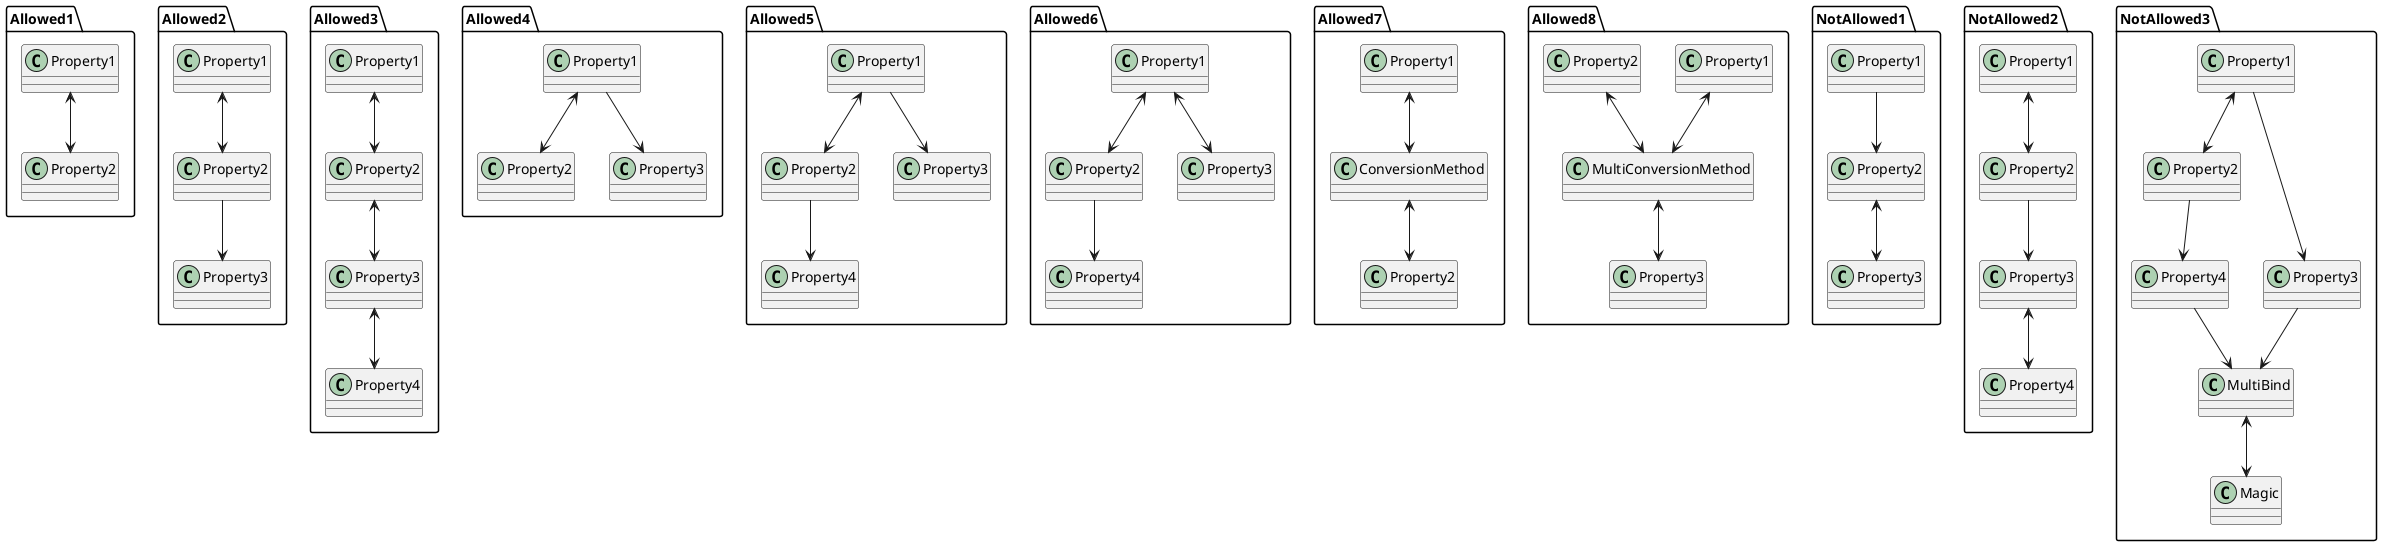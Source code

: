 @startuml FslDemoService.DataBinding Bind 

' Simple rule for nodes that take part in two way bindings
' A two way binding source node:
' - Can be the target of two way binding (not one way)
'
' This makes resolving two way bindings much simpler while still supporting most use cases
' It basically means we can resolve all two way binding changes first then apply the normal 
' change propagation afterwards.

' allowed
namespace Allowed1 {
    ' not a target
    ' source of two way binding A
    class Property1  
    ' target of two way binding A
    ' not a source
    class Property2

    Property1 <--> Property2
}

' allowed
namespace Allowed2 {
    ' not a target
    ' source of two way binding A
    class Property1
    ' target if two way binding A
    ' source of one way binding B
    class Property2
    ' target of one way binding B
    ' not a source
    class Property3

    Property1 <--> Property2
    Property2 --> Property3
}

' allowed
namespace Allowed3 {
    ' not a target
    ' source of two way binding A
    class Property1
    ' target if two way binding A
    ' source of two way binding B
    class Property2
    ' target if two way binding B
    ' source of two way binding C
    class Property3
    ' target if two way binding C
    ' not a source
    class Property4

    Property1 <--> Property2
    Property2 <--> Property3
    Property3 <--> Property4
}


' allowed
namespace Allowed4 {
    ' not a target
    ' source of two way binding A
    ' source of one way binding B
    class Property1
    ' target if two way binding A
    ' not a source
    class Property2
    ' target of one way binding B
    ' not a source
    class Property3

    Property1 <--> Property2
    Property1 --> Property3
}


' allowed
namespace Allowed5 {
    ' not a target
    ' source of two way binding A
    ' source of one way binding B
    class Property1
    ' target if two way binding A
    ' source of one way binding C
    class Property2
    ' target if one way binding B
    ' not a source
    class Property3
    ' target if one way binding C
    ' not a source
    class Property4

    Property1 <--> Property2
    Property1 --> Property3
    Property2 --> Property4
}

' allowed
namespace Allowed6 {
    ' not a target
    ' source of two way binding A
    ' source of one way binding B
    class Property1
    ' target if two way binding A
    ' source of one way binding C
    class Property2
    ' target if one way binding B
    ' not a source
    class Property3
    ' target if one way binding C
    ' not a source
    class Property4

    Property1 <--> Property2
    Property1 <--> Property3
    Property2 --> Property4
}


' allowed
namespace Allowed7 {
    ' not a target
    ' source of two way binding A
    class Property1  
    ' target of two way binding A
    ' not a source
    class Property2
    ' Method used to convert types betwen Property1 and Property2
    class ConversionMethod

    Property1 <--> ConversionMethod
    ConversionMethod <--> Property2
}

' allowed
namespace Allowed8 {
    ' source of two way binding A
    class Property1  
    ' source of two way binding A
    class Property2
    ' target of two way binding A
    class Property3
    class MultiConversionMethod

    Property1 <--> MultiConversionMethod
    Property2 <--> MultiConversionMethod
    MultiConversionMethod <--> Property3
}

' NOT ALLOWED BELOW

namespace NotAllowed1 {
    class Property1
    class Property2
    class Property3

    Property1 --> Property2
    Property2 <--> Property3
}


namespace NotAllowed2 {
    class Property1
    class Property2
    class Property3
    class Property4

    Property1 <--> Property2
    Property2 --> Property3
    Property3 <--> Property4
}

namespace NotAllowed3 {
    class Property1
    class Property2
    class Property3
    class Property4
    class MultiBind
    class Magic

    Property1 <--> Property2
    Property1 --> Property3
    Property2 --> Property4
    Property3 --> MultiBind
    Property4 --> MultiBind
    MultiBind <--> Magic
}


@enduml
